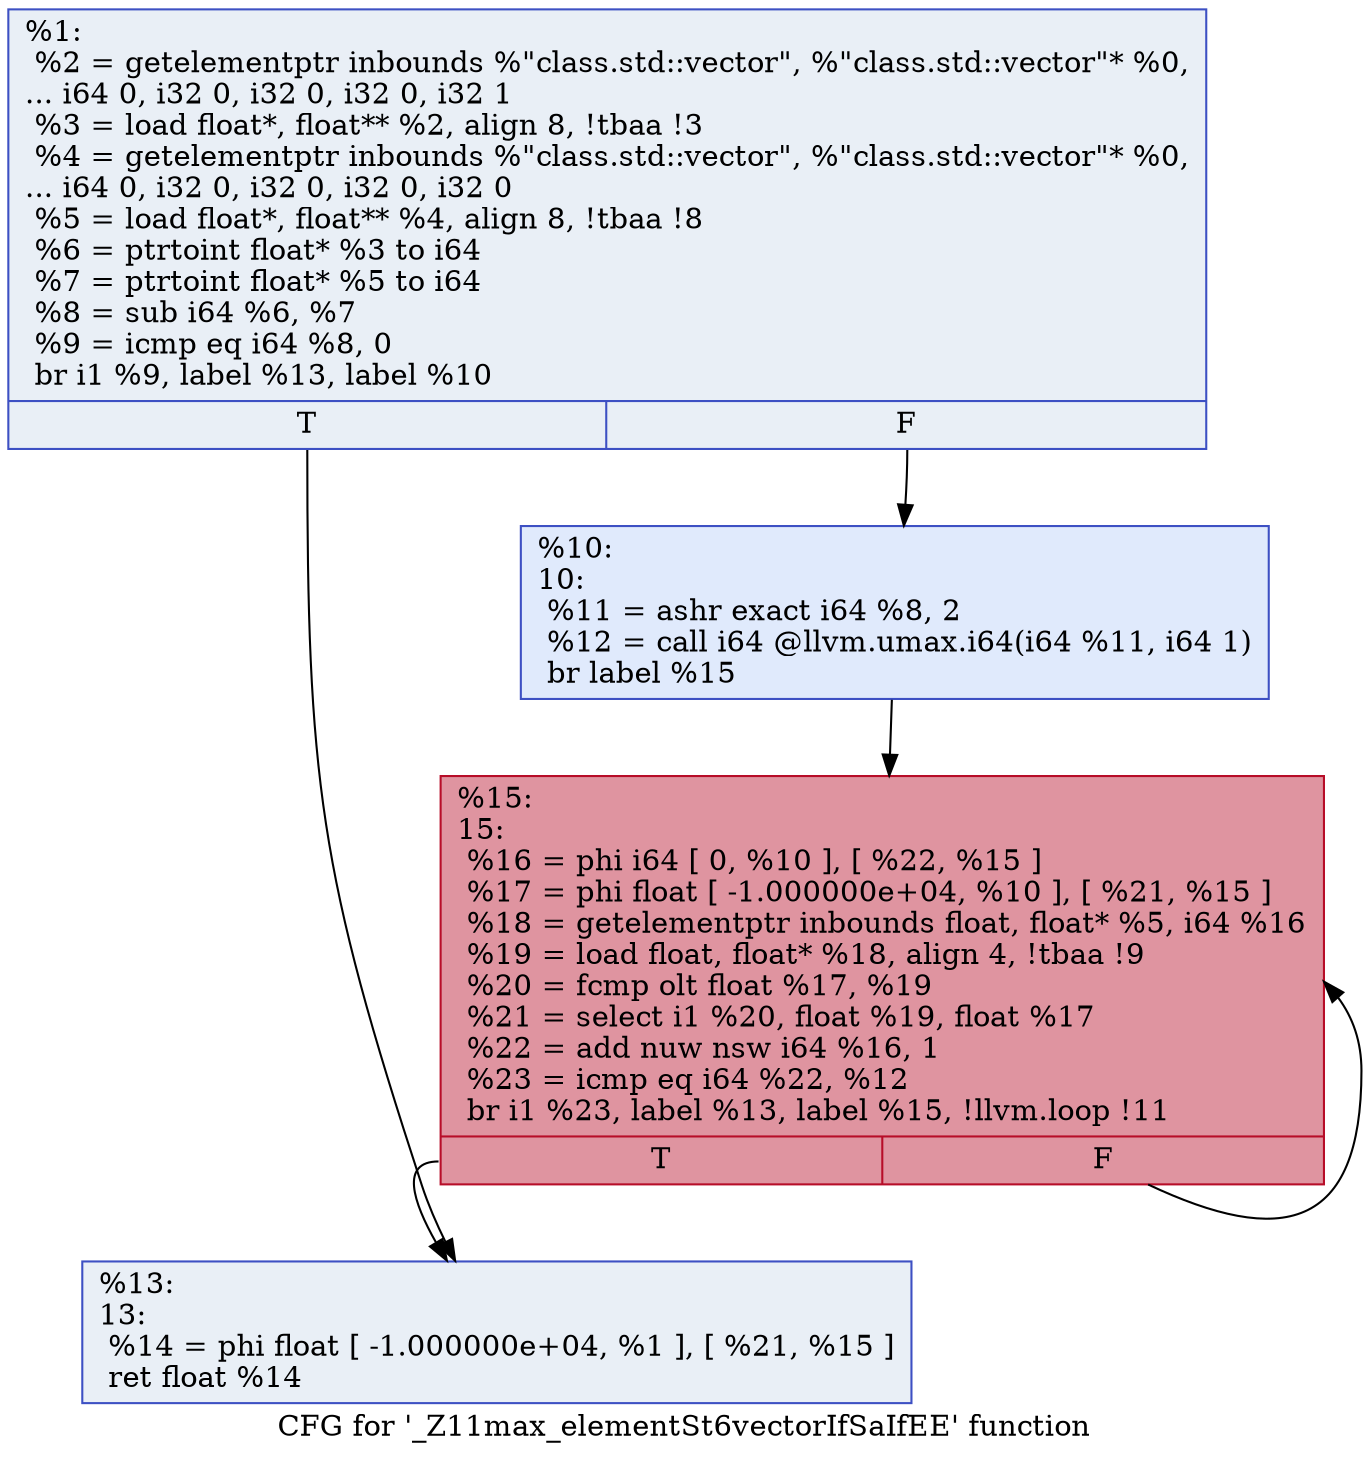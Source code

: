 digraph "CFG for '_Z11max_elementSt6vectorIfSaIfEE' function" {
	label="CFG for '_Z11max_elementSt6vectorIfSaIfEE' function";

	Node0x557034116f00 [shape=record,color="#3d50c3ff", style=filled, fillcolor="#cedaeb70",label="{%1:\l  %2 = getelementptr inbounds %\"class.std::vector\", %\"class.std::vector\"* %0,\l... i64 0, i32 0, i32 0, i32 0, i32 1\l  %3 = load float*, float** %2, align 8, !tbaa !3\l  %4 = getelementptr inbounds %\"class.std::vector\", %\"class.std::vector\"* %0,\l... i64 0, i32 0, i32 0, i32 0, i32 0\l  %5 = load float*, float** %4, align 8, !tbaa !8\l  %6 = ptrtoint float* %3 to i64\l  %7 = ptrtoint float* %5 to i64\l  %8 = sub i64 %6, %7\l  %9 = icmp eq i64 %8, 0\l  br i1 %9, label %13, label %10\l|{<s0>T|<s1>F}}"];
	Node0x557034116f00:s0 -> Node0x5570341183b0;
	Node0x557034116f00:s1 -> Node0x557034118840;
	Node0x557034118840 [shape=record,color="#3d50c3ff", style=filled, fillcolor="#b9d0f970",label="{%10:\l10:                                               \l  %11 = ashr exact i64 %8, 2\l  %12 = call i64 @llvm.umax.i64(i64 %11, i64 1)\l  br label %15\l}"];
	Node0x557034118840 -> Node0x557034118c50;
	Node0x5570341183b0 [shape=record,color="#3d50c3ff", style=filled, fillcolor="#cedaeb70",label="{%13:\l13:                                               \l  %14 = phi float [ -1.000000e+04, %1 ], [ %21, %15 ]\l  ret float %14\l}"];
	Node0x557034118c50 [shape=record,color="#b70d28ff", style=filled, fillcolor="#b70d2870",label="{%15:\l15:                                               \l  %16 = phi i64 [ 0, %10 ], [ %22, %15 ]\l  %17 = phi float [ -1.000000e+04, %10 ], [ %21, %15 ]\l  %18 = getelementptr inbounds float, float* %5, i64 %16\l  %19 = load float, float* %18, align 4, !tbaa !9\l  %20 = fcmp olt float %17, %19\l  %21 = select i1 %20, float %19, float %17\l  %22 = add nuw nsw i64 %16, 1\l  %23 = icmp eq i64 %22, %12\l  br i1 %23, label %13, label %15, !llvm.loop !11\l|{<s0>T|<s1>F}}"];
	Node0x557034118c50:s0 -> Node0x5570341183b0;
	Node0x557034118c50:s1 -> Node0x557034118c50;
}

